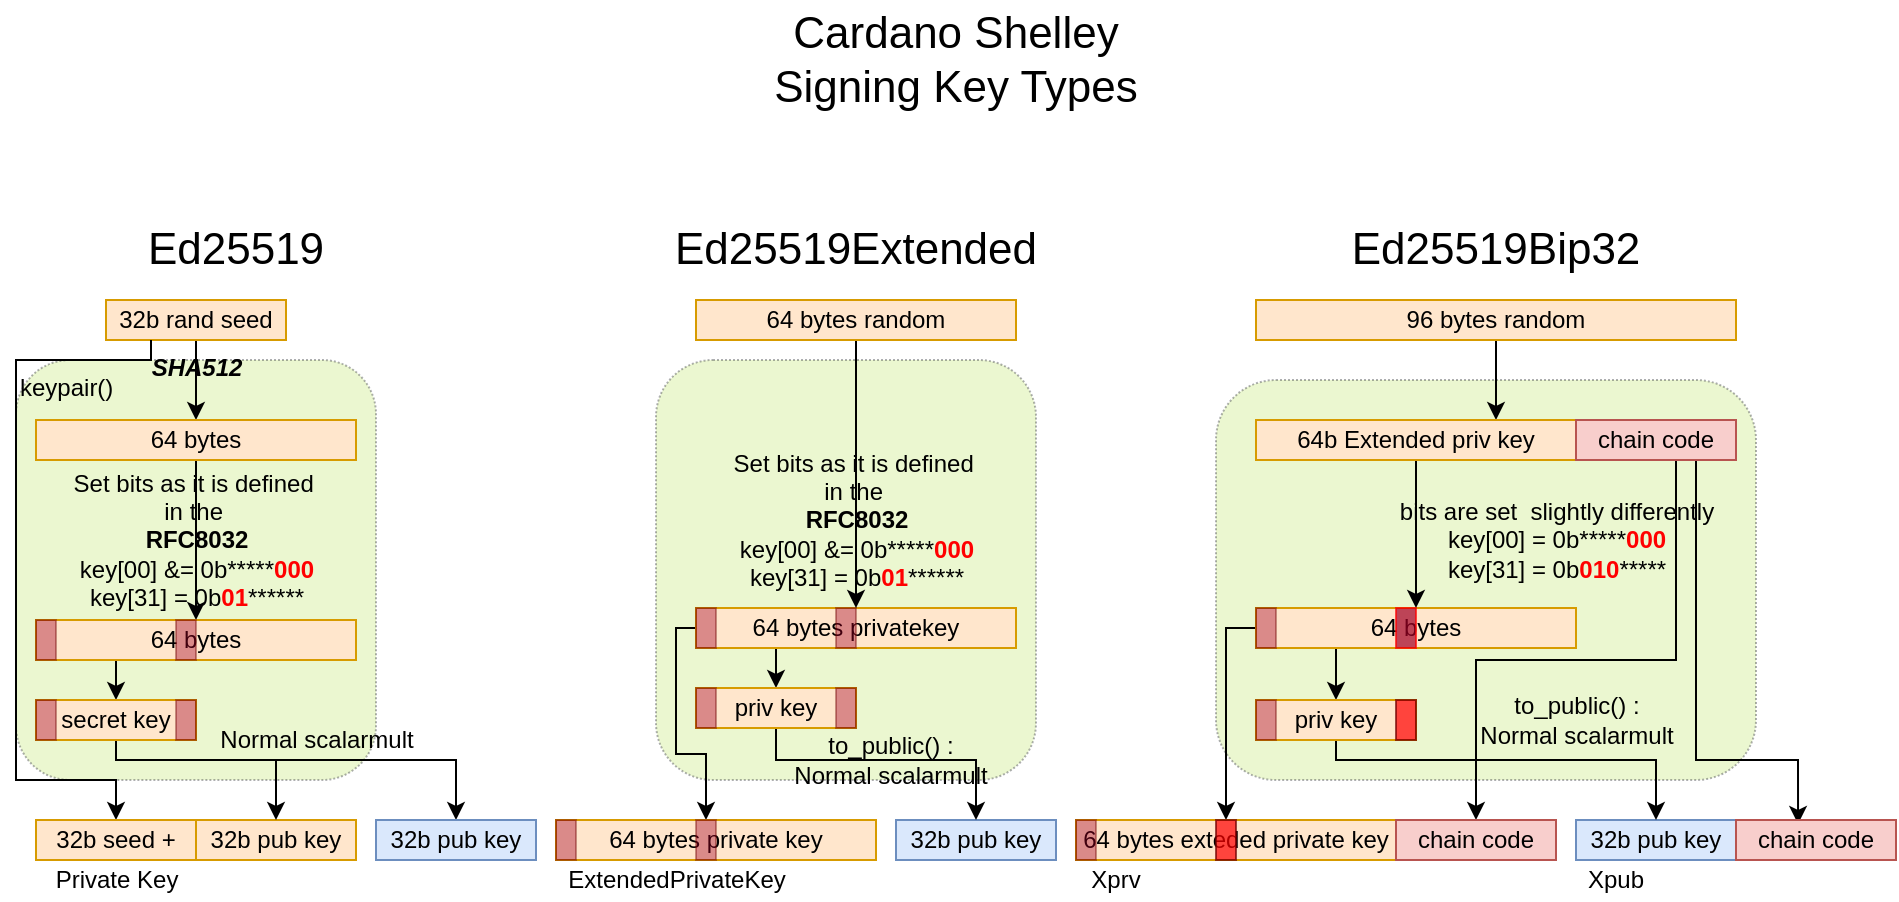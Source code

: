 <mxfile version="14.1.8" type="github"><diagram id="jsM0z9PeffmMUa2pt2d3" name="Page-1"><mxGraphModel dx="792" dy="467" grid="1" gridSize="10" guides="1" tooltips="1" connect="1" arrows="1" fold="1" page="1" pageScale="1" pageWidth="960" pageHeight="503" math="0" shadow="0"><root><mxCell id="0"/><mxCell id="1" parent="0"/><mxCell id="I6ufPXRZWOeGENPabrLU-53" value="keypair()" style="rounded=1;whiteSpace=wrap;html=1;fontSize=12;opacity=40;align=left;verticalAlign=top;dashed=1;dashPattern=1 1;fillColor=#cdeb8b;strokeColor=#36393d;" parent="1" vertex="1"><mxGeometry x="10" y="190" width="180" height="210" as="geometry"/></mxCell><mxCell id="I6ufPXRZWOeGENPabrLU-59" value="" style="rounded=1;whiteSpace=wrap;html=1;fontSize=12;opacity=40;align=left;verticalAlign=top;dashed=1;dashPattern=1 1;fillColor=#cdeb8b;strokeColor=#36393d;" parent="1" vertex="1"><mxGeometry x="330" y="190" width="190" height="210" as="geometry"/></mxCell><mxCell id="I6ufPXRZWOeGENPabrLU-64" value="" style="rounded=1;whiteSpace=wrap;html=1;fontSize=12;opacity=40;align=left;verticalAlign=top;dashed=1;dashPattern=1 1;fillColor=#cdeb8b;strokeColor=#36393d;" parent="1" vertex="1"><mxGeometry x="610" y="200" width="270" height="200" as="geometry"/></mxCell><mxCell id="I6ufPXRZWOeGENPabrLU-17" style="edgeStyle=orthogonalEdgeStyle;rounded=0;orthogonalLoop=1;jettySize=auto;html=1;entryX=0.5;entryY=0;entryDx=0;entryDy=0;fontSize=12;" parent="1" source="I6ufPXRZWOeGENPabrLU-9" target="I6ufPXRZWOeGENPabrLU-14" edge="1"><mxGeometry relative="1" as="geometry"><Array as="points"><mxPoint x="390" y="344"/><mxPoint x="390" y="344"/></Array></mxGeometry></mxCell><mxCell id="I6ufPXRZWOeGENPabrLU-63" style="edgeStyle=orthogonalEdgeStyle;rounded=0;orthogonalLoop=1;jettySize=auto;html=1;entryX=0.5;entryY=0;entryDx=0;entryDy=0;labelBackgroundColor=none;fontSize=12;" parent="1" source="I6ufPXRZWOeGENPabrLU-9" target="I6ufPXRZWOeGENPabrLU-62" edge="1"><mxGeometry relative="1" as="geometry"><Array as="points"><mxPoint x="340" y="324"/><mxPoint x="340" y="387"/><mxPoint x="355" y="387"/></Array></mxGeometry></mxCell><mxCell id="I6ufPXRZWOeGENPabrLU-9" value="64 bytes privatekey" style="rounded=0;whiteSpace=wrap;html=1;fontSize=12;align=center;fillColor=#ffe6cc;strokeColor=#d79b00;fontStyle=0" parent="1" vertex="1"><mxGeometry x="350" y="314" width="160" height="20" as="geometry"/></mxCell><mxCell id="I6ufPXRZWOeGENPabrLU-11" value="" style="rounded=0;whiteSpace=wrap;html=1;fontSize=12;align=center;fillColor=#a20025;strokeColor=#6F0000;fontColor=#ffffff;opacity=40;" parent="1" vertex="1"><mxGeometry x="350" y="314" width="10" height="20" as="geometry"/></mxCell><mxCell id="I6ufPXRZWOeGENPabrLU-12" value="" style="rounded=0;whiteSpace=wrap;html=1;fontSize=12;align=center;fillColor=#a20025;strokeColor=#6F0000;fontColor=#ffffff;opacity=40;" parent="1" vertex="1"><mxGeometry x="420" y="314" width="10" height="20" as="geometry"/></mxCell><mxCell id="I6ufPXRZWOeGENPabrLU-1" value="Cardano Shelley &lt;br&gt;Signing Key Types " style="text;html=1;strokeColor=none;fillColor=none;align=center;verticalAlign=middle;whiteSpace=wrap;rounded=0;fontSize=22;" parent="1" vertex="1"><mxGeometry x="299" y="10" width="362" height="60" as="geometry"/></mxCell><mxCell id="I6ufPXRZWOeGENPabrLU-2" value="Ed25519" style="text;html=1;strokeColor=none;fillColor=none;align=center;verticalAlign=middle;whiteSpace=wrap;rounded=0;fontSize=22;" parent="1" vertex="1"><mxGeometry x="65" y="120" width="110" height="30" as="geometry"/></mxCell><mxCell id="I6ufPXRZWOeGENPabrLU-3" value="Ed25519Extended" style="text;html=1;strokeColor=none;fillColor=none;align=center;verticalAlign=middle;whiteSpace=wrap;rounded=0;fontSize=22;" parent="1" vertex="1"><mxGeometry x="330" y="120" width="200" height="30" as="geometry"/></mxCell><mxCell id="I6ufPXRZWOeGENPabrLU-4" value="Ed25519Bip32" style="text;html=1;strokeColor=none;fillColor=none;align=center;verticalAlign=middle;whiteSpace=wrap;rounded=0;fontSize=22;" parent="1" vertex="1"><mxGeometry x="650" y="120" width="200" height="30" as="geometry"/></mxCell><mxCell id="I6ufPXRZWOeGENPabrLU-20" value="SHA512" style="edgeStyle=orthogonalEdgeStyle;rounded=0;orthogonalLoop=1;jettySize=auto;html=1;entryX=0.5;entryY=0;entryDx=0;entryDy=0;fontSize=12;labelBackgroundColor=none;fontStyle=3" parent="1" source="I6ufPXRZWOeGENPabrLU-5" target="I6ufPXRZWOeGENPabrLU-19" edge="1"><mxGeometry x="-0.333" relative="1" as="geometry"><mxPoint as="offset"/></mxGeometry></mxCell><mxCell id="I6ufPXRZWOeGENPabrLU-5" value="32b rand seed" style="rounded=0;whiteSpace=wrap;html=1;fontSize=12;align=center;fillColor=#ffe6cc;strokeColor=#d79b00;" parent="1" vertex="1"><mxGeometry x="55" y="160" width="90" height="20" as="geometry"/></mxCell><mxCell id="I6ufPXRZWOeGENPabrLU-10" value="Set bits as it is defined&amp;nbsp;&lt;br&gt;in the&amp;nbsp;&lt;br&gt;&lt;b&gt;RFC8032&lt;/b&gt;&lt;br&gt;key[00] &amp;amp;= 0b*****&lt;b&gt;&lt;font color=&quot;#ff0000&quot;&gt;0&lt;/font&gt;&lt;/b&gt;&lt;b&gt;&lt;font color=&quot;#ff0000&quot;&gt;0&lt;/font&gt;&lt;/b&gt;&lt;b&gt;&lt;font color=&quot;#ff0000&quot;&gt;0&lt;/font&gt;&lt;/b&gt;&lt;br&gt;key[31] = 0b&lt;b style=&quot;color: rgb(255 , 0 , 0)&quot;&gt;01&lt;/b&gt;******" style="edgeStyle=orthogonalEdgeStyle;rounded=0;orthogonalLoop=1;jettySize=auto;html=1;entryX=0.5;entryY=0;entryDx=0;entryDy=0;fontSize=12;labelBackgroundColor=none;" parent="1" source="I6ufPXRZWOeGENPabrLU-6" target="I6ufPXRZWOeGENPabrLU-9" edge="1"><mxGeometry x="0.343" relative="1" as="geometry"><Array as="points"><mxPoint x="430" y="190"/><mxPoint x="430" y="190"/></Array><mxPoint as="offset"/></mxGeometry></mxCell><mxCell id="I6ufPXRZWOeGENPabrLU-6" value="64 bytes random" style="rounded=0;whiteSpace=wrap;html=1;fontSize=12;align=center;fillColor=#ffe6cc;strokeColor=#d79b00;fontStyle=0" parent="1" vertex="1"><mxGeometry x="350" y="160" width="160" height="20" as="geometry"/></mxCell><mxCell id="I6ufPXRZWOeGENPabrLU-82" style="edgeStyle=orthogonalEdgeStyle;rounded=0;orthogonalLoop=1;jettySize=auto;html=1;labelBackgroundColor=none;fontSize=12;entryX=0.75;entryY=0;entryDx=0;entryDy=0;" parent="1" source="I6ufPXRZWOeGENPabrLU-7" target="I6ufPXRZWOeGENPabrLU-80" edge="1"><mxGeometry relative="1" as="geometry"/></mxCell><mxCell id="I6ufPXRZWOeGENPabrLU-7" value="96 bytes random" style="rounded=0;whiteSpace=wrap;html=1;fontSize=12;align=center;fillColor=#ffe6cc;strokeColor=#d79b00;" parent="1" vertex="1"><mxGeometry x="630" y="160" width="240" height="20" as="geometry"/></mxCell><mxCell id="I6ufPXRZWOeGENPabrLU-13" value="32b pub key" style="rounded=0;whiteSpace=wrap;html=1;fontSize=12;align=center;fillColor=#dae8fc;strokeColor=#6c8ebf;fontStyle=0" parent="1" vertex="1"><mxGeometry x="450" y="420" width="80" height="20" as="geometry"/></mxCell><mxCell id="I6ufPXRZWOeGENPabrLU-18" value="to_public() : &lt;br&gt;Normal scalarmult" style="edgeStyle=orthogonalEdgeStyle;rounded=0;orthogonalLoop=1;jettySize=auto;html=1;entryX=0.5;entryY=0;entryDx=0;entryDy=0;fontSize=12;labelBackgroundColor=none;" parent="1" source="I6ufPXRZWOeGENPabrLU-14" target="I6ufPXRZWOeGENPabrLU-13" edge="1"><mxGeometry relative="1" as="geometry"><Array as="points"><mxPoint x="390" y="390"/><mxPoint x="490" y="390"/></Array></mxGeometry></mxCell><mxCell id="I6ufPXRZWOeGENPabrLU-14" value="priv key" style="rounded=0;whiteSpace=wrap;html=1;fontSize=12;align=center;fillColor=#ffe6cc;strokeColor=#d79b00;fontStyle=0" parent="1" vertex="1"><mxGeometry x="350" y="354" width="80" height="20" as="geometry"/></mxCell><mxCell id="I6ufPXRZWOeGENPabrLU-15" value="" style="rounded=0;whiteSpace=wrap;html=1;fontSize=12;align=center;fillColor=#a20025;strokeColor=#6F0000;fontColor=#ffffff;opacity=40;" parent="1" vertex="1"><mxGeometry x="350" y="354" width="10" height="20" as="geometry"/></mxCell><mxCell id="I6ufPXRZWOeGENPabrLU-16" value="" style="rounded=0;whiteSpace=wrap;html=1;fontSize=12;align=center;fillColor=#a20025;strokeColor=#6F0000;fontColor=#ffffff;opacity=40;" parent="1" vertex="1"><mxGeometry x="420" y="354" width="10" height="20" as="geometry"/></mxCell><mxCell id="I6ufPXRZWOeGENPabrLU-45" value="Set bits as it is defined&amp;nbsp;&lt;br&gt;in the&amp;nbsp;&lt;br&gt;&lt;b&gt;RFC8032&lt;/b&gt;&lt;br&gt;key[00] &amp;amp;= 0b*****&lt;b&gt;&lt;font color=&quot;#ff0000&quot;&gt;0&lt;/font&gt;&lt;/b&gt;&lt;b&gt;&lt;font color=&quot;#ff0000&quot;&gt;0&lt;/font&gt;&lt;/b&gt;&lt;b&gt;&lt;font color=&quot;#ff0000&quot;&gt;0&lt;/font&gt;&lt;/b&gt;&lt;br&gt;key[31] = 0b&lt;b style=&quot;color: rgb(255 , 0 , 0)&quot;&gt;01&lt;/b&gt;******" style="edgeStyle=orthogonalEdgeStyle;rounded=0;orthogonalLoop=1;jettySize=auto;html=1;entryX=1;entryY=0;entryDx=0;entryDy=0;fontSize=12;labelBackgroundColor=none;" parent="1" source="I6ufPXRZWOeGENPabrLU-19" target="I6ufPXRZWOeGENPabrLU-44" edge="1"><mxGeometry relative="1" as="geometry"/></mxCell><mxCell id="I6ufPXRZWOeGENPabrLU-19" value="64 bytes" style="rounded=0;whiteSpace=wrap;html=1;fontSize=12;align=center;fillColor=#ffe6cc;strokeColor=#d79b00;fontStyle=0" parent="1" vertex="1"><mxGeometry x="20" y="220" width="160" height="20" as="geometry"/></mxCell><mxCell id="I6ufPXRZWOeGENPabrLU-41" style="edgeStyle=orthogonalEdgeStyle;rounded=0;orthogonalLoop=1;jettySize=auto;html=1;entryX=0.5;entryY=0;entryDx=0;entryDy=0;fontSize=12;exitX=0.25;exitY=1;exitDx=0;exitDy=0;" parent="1" source="I6ufPXRZWOeGENPabrLU-5" target="I6ufPXRZWOeGENPabrLU-55" edge="1"><mxGeometry relative="1" as="geometry"><mxPoint x="60" y="350" as="targetPoint"/><Array as="points"><mxPoint x="78" y="190"/><mxPoint x="10" y="190"/><mxPoint x="10" y="400"/><mxPoint x="60" y="400"/></Array><mxPoint x="100" y="182" as="sourcePoint"/></mxGeometry></mxCell><mxCell id="nAcAYTowog2pHm2zANv1-1" style="edgeStyle=orthogonalEdgeStyle;rounded=0;orthogonalLoop=1;jettySize=auto;html=1;entryX=0.5;entryY=0;entryDx=0;entryDy=0;exitX=0.25;exitY=1;exitDx=0;exitDy=0;" parent="1" source="I6ufPXRZWOeGENPabrLU-42" target="I6ufPXRZWOeGENPabrLU-48" edge="1"><mxGeometry relative="1" as="geometry"/></mxCell><mxCell id="I6ufPXRZWOeGENPabrLU-42" value="64 bytes" style="rounded=0;whiteSpace=wrap;html=1;fontSize=12;align=center;fillColor=#ffe6cc;strokeColor=#d79b00;fontStyle=0" parent="1" vertex="1"><mxGeometry x="20" y="320" width="160" height="20" as="geometry"/></mxCell><mxCell id="I6ufPXRZWOeGENPabrLU-43" value="" style="rounded=0;whiteSpace=wrap;html=1;fontSize=12;align=center;fillColor=#a20025;strokeColor=#6F0000;fontColor=#ffffff;opacity=40;" parent="1" vertex="1"><mxGeometry x="20" y="320" width="10" height="20" as="geometry"/></mxCell><mxCell id="I6ufPXRZWOeGENPabrLU-44" value="" style="rounded=0;whiteSpace=wrap;html=1;fontSize=12;align=center;fillColor=#a20025;strokeColor=#6F0000;fontColor=#ffffff;opacity=40;" parent="1" vertex="1"><mxGeometry x="90" y="320" width="10" height="20" as="geometry"/></mxCell><mxCell id="I6ufPXRZWOeGENPabrLU-46" value="32b pub key" style="rounded=0;whiteSpace=wrap;html=1;fontSize=12;align=center;fillColor=#ffe6cc;strokeColor=#d79b00;fontStyle=0" parent="1" vertex="1"><mxGeometry x="100" y="420" width="80" height="20" as="geometry"/></mxCell><mxCell id="I6ufPXRZWOeGENPabrLU-47" value="Normal scalarmult" style="edgeStyle=orthogonalEdgeStyle;rounded=0;orthogonalLoop=1;jettySize=auto;html=1;entryX=0.5;entryY=0;entryDx=0;entryDy=0;fontSize=12;labelBackgroundColor=none;" parent="1" source="I6ufPXRZWOeGENPabrLU-48" target="I6ufPXRZWOeGENPabrLU-46" edge="1"><mxGeometry x="0.5" y="22" relative="1" as="geometry"><Array as="points"><mxPoint x="60" y="390"/><mxPoint x="140" y="390"/></Array><mxPoint x="-2" y="-10" as="offset"/></mxGeometry></mxCell><mxCell id="nAcAYTowog2pHm2zANv1-7" style="edgeStyle=orthogonalEdgeStyle;rounded=0;orthogonalLoop=1;jettySize=auto;html=1;exitX=0.5;exitY=1;exitDx=0;exitDy=0;entryX=0.5;entryY=0;entryDx=0;entryDy=0;" parent="1" source="I6ufPXRZWOeGENPabrLU-48" target="nAcAYTowog2pHm2zANv1-2" edge="1"><mxGeometry relative="1" as="geometry"><Array as="points"><mxPoint x="60" y="390"/><mxPoint x="230" y="390"/></Array></mxGeometry></mxCell><mxCell id="I6ufPXRZWOeGENPabrLU-48" value="secret key" style="rounded=0;whiteSpace=wrap;html=1;fontSize=12;align=center;fillColor=#ffe6cc;strokeColor=#d79b00;fontStyle=0" parent="1" vertex="1"><mxGeometry x="20" y="360" width="80" height="20" as="geometry"/></mxCell><mxCell id="I6ufPXRZWOeGENPabrLU-49" value="" style="rounded=0;whiteSpace=wrap;html=1;fontSize=12;align=center;fillColor=#a20025;strokeColor=#6F0000;fontColor=#ffffff;opacity=40;" parent="1" vertex="1"><mxGeometry x="20" y="360" width="10" height="20" as="geometry"/></mxCell><mxCell id="I6ufPXRZWOeGENPabrLU-50" value="" style="rounded=0;whiteSpace=wrap;html=1;fontSize=12;align=center;fillColor=#a20025;strokeColor=#6F0000;fontColor=#ffffff;opacity=40;" parent="1" vertex="1"><mxGeometry x="90" y="360" width="10" height="20" as="geometry"/></mxCell><mxCell id="I6ufPXRZWOeGENPabrLU-55" value="32b seed +" style="rounded=0;whiteSpace=wrap;html=1;fontSize=12;align=center;fillColor=#ffe6cc;strokeColor=#d79b00;fontStyle=0" parent="1" vertex="1"><mxGeometry x="20" y="420" width="80" height="20" as="geometry"/></mxCell><mxCell id="I6ufPXRZWOeGENPabrLU-60" value="64 bytes private key" style="rounded=0;whiteSpace=wrap;html=1;fontSize=12;align=center;fillColor=#ffe6cc;strokeColor=#d79b00;fontStyle=0" parent="1" vertex="1"><mxGeometry x="280" y="420" width="160" height="20" as="geometry"/></mxCell><mxCell id="I6ufPXRZWOeGENPabrLU-61" value="" style="rounded=0;whiteSpace=wrap;html=1;fontSize=12;align=center;fillColor=#a20025;strokeColor=#6F0000;fontColor=#ffffff;opacity=40;" parent="1" vertex="1"><mxGeometry x="280" y="420" width="10" height="20" as="geometry"/></mxCell><mxCell id="I6ufPXRZWOeGENPabrLU-62" value="" style="rounded=0;whiteSpace=wrap;html=1;fontSize=12;align=center;fillColor=#a20025;strokeColor=#6F0000;fontColor=#ffffff;opacity=40;" parent="1" vertex="1"><mxGeometry x="350" y="420" width="10" height="20" as="geometry"/></mxCell><mxCell id="I6ufPXRZWOeGENPabrLU-65" style="edgeStyle=orthogonalEdgeStyle;rounded=0;orthogonalLoop=1;jettySize=auto;html=1;entryX=0.5;entryY=0;entryDx=0;entryDy=0;fontSize=12;" parent="1" source="I6ufPXRZWOeGENPabrLU-67" target="I6ufPXRZWOeGENPabrLU-72" edge="1"><mxGeometry relative="1" as="geometry"><Array as="points"><mxPoint x="670" y="350"/><mxPoint x="670" y="350"/></Array></mxGeometry></mxCell><mxCell id="I6ufPXRZWOeGENPabrLU-66" style="edgeStyle=orthogonalEdgeStyle;rounded=0;orthogonalLoop=1;jettySize=auto;html=1;entryX=0.5;entryY=0;entryDx=0;entryDy=0;labelBackgroundColor=none;fontSize=12;" parent="1" source="I6ufPXRZWOeGENPabrLU-67" target="I6ufPXRZWOeGENPabrLU-77" edge="1"><mxGeometry relative="1" as="geometry"><Array as="points"><mxPoint x="615" y="324"/></Array></mxGeometry></mxCell><mxCell id="I6ufPXRZWOeGENPabrLU-67" value="64 bytes" style="rounded=0;whiteSpace=wrap;html=1;fontSize=12;align=center;fillColor=#ffe6cc;strokeColor=#d79b00;fontStyle=0" parent="1" vertex="1"><mxGeometry x="630" y="314" width="160" height="20" as="geometry"/></mxCell><mxCell id="I6ufPXRZWOeGENPabrLU-68" value="" style="rounded=0;whiteSpace=wrap;html=1;fontSize=12;align=center;fillColor=#a20025;strokeColor=#6F0000;fontColor=#ffffff;opacity=40;" parent="1" vertex="1"><mxGeometry x="630" y="314" width="10" height="20" as="geometry"/></mxCell><mxCell id="I6ufPXRZWOeGENPabrLU-70" value="32b pub key" style="rounded=0;whiteSpace=wrap;html=1;fontSize=12;align=center;fillColor=#dae8fc;strokeColor=#6c8ebf;fontStyle=0" parent="1" vertex="1"><mxGeometry x="790" y="420" width="80" height="20" as="geometry"/></mxCell><mxCell id="I6ufPXRZWOeGENPabrLU-71" value="to_public() : &lt;br&gt;Normal scalarmult" style="edgeStyle=orthogonalEdgeStyle;rounded=0;orthogonalLoop=1;jettySize=auto;html=1;entryX=0.5;entryY=0;entryDx=0;entryDy=0;fontSize=12;labelBackgroundColor=none;" parent="1" source="I6ufPXRZWOeGENPabrLU-72" target="I6ufPXRZWOeGENPabrLU-70" edge="1"><mxGeometry x="0.3" y="20" relative="1" as="geometry"><Array as="points"><mxPoint x="670" y="390"/><mxPoint x="830" y="390"/></Array><mxPoint as="offset"/></mxGeometry></mxCell><mxCell id="I6ufPXRZWOeGENPabrLU-72" value="priv key" style="rounded=0;whiteSpace=wrap;html=1;fontSize=12;align=center;fillColor=#ffe6cc;strokeColor=#d79b00;fontStyle=0" parent="1" vertex="1"><mxGeometry x="630" y="360" width="80" height="20" as="geometry"/></mxCell><mxCell id="I6ufPXRZWOeGENPabrLU-73" value="" style="rounded=0;whiteSpace=wrap;html=1;fontSize=12;align=center;fillColor=#a20025;strokeColor=#6F0000;fontColor=#ffffff;opacity=40;" parent="1" vertex="1"><mxGeometry x="630" y="360" width="10" height="20" as="geometry"/></mxCell><mxCell id="I6ufPXRZWOeGENPabrLU-74" value="" style="rounded=0;whiteSpace=wrap;html=1;fontSize=12;align=center;strokeColor=#6F0000;fontColor=#ffffff;opacity=70;fillColor=#FF0000;" parent="1" vertex="1"><mxGeometry x="700" y="360" width="10" height="20" as="geometry"/></mxCell><mxCell id="I6ufPXRZWOeGENPabrLU-75" value="64 bytes exteded private key" style="rounded=0;whiteSpace=wrap;html=1;fontSize=12;align=center;fillColor=#ffe6cc;strokeColor=#d79b00;fontStyle=0" parent="1" vertex="1"><mxGeometry x="540" y="420" width="160" height="20" as="geometry"/></mxCell><mxCell id="I6ufPXRZWOeGENPabrLU-76" value="" style="rounded=0;whiteSpace=wrap;html=1;fontSize=12;align=center;fillColor=#a20025;strokeColor=#6F0000;fontColor=#ffffff;opacity=40;" parent="1" vertex="1"><mxGeometry x="540" y="420" width="10" height="20" as="geometry"/></mxCell><mxCell id="I6ufPXRZWOeGENPabrLU-77" value="" style="rounded=0;whiteSpace=wrap;html=1;fontSize=12;align=center;strokeColor=#6F0000;fontColor=#ffffff;opacity=70;fillColor=#FF0000;" parent="1" vertex="1"><mxGeometry x="610" y="420" width="10" height="20" as="geometry"/></mxCell><mxCell id="I6ufPXRZWOeGENPabrLU-94" value="bits are set&amp;nbsp; slightly differently&lt;br&gt;key[00] = 0b*****&lt;b&gt;&lt;font color=&quot;#ff0000&quot;&gt;0&lt;/font&gt;&lt;/b&gt;&lt;b&gt;&lt;font color=&quot;#ff0000&quot;&gt;0&lt;/font&gt;&lt;/b&gt;&lt;b&gt;&lt;font color=&quot;#ff0000&quot;&gt;0&lt;/font&gt;&lt;/b&gt;&lt;br&gt;key[31] = 0b&lt;b style=&quot;color: rgb(255 , 0 , 0)&quot;&gt;01&lt;/b&gt;&lt;b style=&quot;color: rgb(255 , 0 , 0)&quot;&gt;0&lt;/b&gt;*****" style="edgeStyle=orthogonalEdgeStyle;rounded=0;orthogonalLoop=1;jettySize=auto;html=1;entryX=0.5;entryY=0;entryDx=0;entryDy=0;labelBackgroundColor=none;fontSize=12;" parent="1" source="I6ufPXRZWOeGENPabrLU-80" target="I6ufPXRZWOeGENPabrLU-67" edge="1"><mxGeometry x="0.081" y="70" relative="1" as="geometry"><mxPoint as="offset"/></mxGeometry></mxCell><mxCell id="I6ufPXRZWOeGENPabrLU-80" value="64b Extended priv key" style="rounded=0;whiteSpace=wrap;html=1;fontSize=12;align=center;fillColor=#ffe6cc;strokeColor=#d79b00;" parent="1" vertex="1"><mxGeometry x="630" y="220" width="160" height="20" as="geometry"/></mxCell><mxCell id="I6ufPXRZWOeGENPabrLU-87" style="edgeStyle=orthogonalEdgeStyle;rounded=0;orthogonalLoop=1;jettySize=auto;html=1;entryX=0.388;entryY=0.1;entryDx=0;entryDy=0;entryPerimeter=0;labelBackgroundColor=none;fontSize=12;" parent="1" source="I6ufPXRZWOeGENPabrLU-81" target="I6ufPXRZWOeGENPabrLU-86" edge="1"><mxGeometry relative="1" as="geometry"><Array as="points"><mxPoint x="850" y="390"/><mxPoint x="901" y="390"/></Array></mxGeometry></mxCell><mxCell id="I6ufPXRZWOeGENPabrLU-88" style="edgeStyle=orthogonalEdgeStyle;rounded=0;orthogonalLoop=1;jettySize=auto;html=1;entryX=0.5;entryY=0;entryDx=0;entryDy=0;labelBackgroundColor=none;fontSize=12;" parent="1" source="I6ufPXRZWOeGENPabrLU-81" target="I6ufPXRZWOeGENPabrLU-90" edge="1"><mxGeometry relative="1" as="geometry"><Array as="points"><mxPoint x="840" y="340"/><mxPoint x="740" y="340"/></Array></mxGeometry></mxCell><mxCell id="I6ufPXRZWOeGENPabrLU-81" value="chain code" style="rounded=0;whiteSpace=wrap;html=1;fontSize=12;align=center;fillColor=#f8cecc;strokeColor=#b85450;" parent="1" vertex="1"><mxGeometry x="790" y="220" width="80" height="20" as="geometry"/></mxCell><mxCell id="I6ufPXRZWOeGENPabrLU-86" value="chain code" style="rounded=0;whiteSpace=wrap;html=1;fontSize=12;align=center;fillColor=#f8cecc;strokeColor=#b85450;" parent="1" vertex="1"><mxGeometry x="870" y="420" width="80" height="20" as="geometry"/></mxCell><mxCell id="I6ufPXRZWOeGENPabrLU-90" value="chain code" style="rounded=0;whiteSpace=wrap;html=1;fontSize=12;align=center;fillColor=#f8cecc;strokeColor=#b85450;" parent="1" vertex="1"><mxGeometry x="700" y="420" width="80" height="20" as="geometry"/></mxCell><mxCell id="I6ufPXRZWOeGENPabrLU-96" value="ExtendedPrivateKey" style="text;html=1;align=center;verticalAlign=middle;resizable=0;points=[];autosize=1;fontSize=12;" parent="1" vertex="1"><mxGeometry x="280" y="440" width="120" height="20" as="geometry"/></mxCell><mxCell id="I6ufPXRZWOeGENPabrLU-97" value="Private Key" style="text;html=1;align=center;verticalAlign=middle;resizable=0;points=[];autosize=1;fontSize=12;" parent="1" vertex="1"><mxGeometry x="20" y="440" width="80" height="20" as="geometry"/></mxCell><mxCell id="I6ufPXRZWOeGENPabrLU-98" value="Xprv" style="text;html=1;strokeColor=none;fillColor=none;align=center;verticalAlign=middle;whiteSpace=wrap;rounded=0;dashed=1;dashPattern=1 1;labelBackgroundColor=none;fontSize=12;opacity=40;" parent="1" vertex="1"><mxGeometry x="540" y="440" width="40" height="20" as="geometry"/></mxCell><mxCell id="I6ufPXRZWOeGENPabrLU-99" value="Xpub" style="text;html=1;strokeColor=none;fillColor=none;align=center;verticalAlign=middle;whiteSpace=wrap;rounded=0;dashed=1;dashPattern=1 1;labelBackgroundColor=none;fontSize=12;opacity=40;" parent="1" vertex="1"><mxGeometry x="790" y="440" width="40" height="20" as="geometry"/></mxCell><mxCell id="I6ufPXRZWOeGENPabrLU-69" value="" style="rounded=0;whiteSpace=wrap;html=1;fontSize=12;align=center;fillColor=#a20025;fontColor=#ffffff;opacity=70;strokeColor=#FF0000;" parent="1" vertex="1"><mxGeometry x="700" y="314" width="10" height="20" as="geometry"/></mxCell><mxCell id="nAcAYTowog2pHm2zANv1-2" value="32b pub key" style="rounded=0;whiteSpace=wrap;html=1;fontSize=12;align=center;fillColor=#dae8fc;strokeColor=#6c8ebf;fontStyle=0" parent="1" vertex="1"><mxGeometry x="190" y="420" width="80" height="20" as="geometry"/></mxCell></root></mxGraphModel></diagram></mxfile>